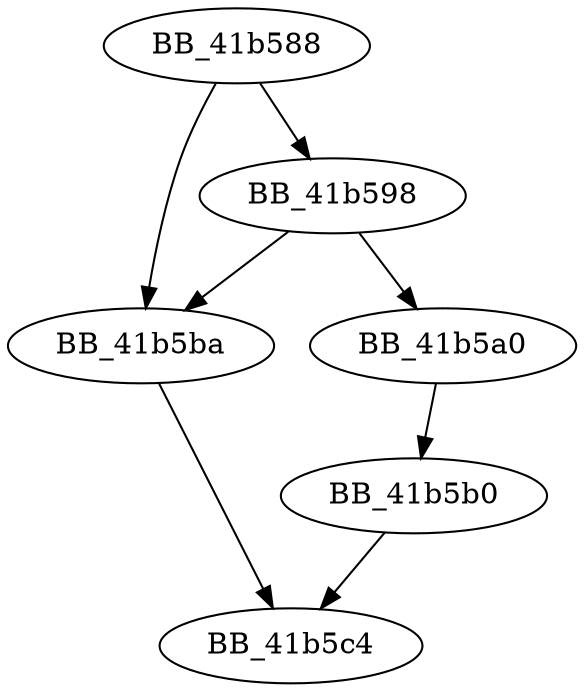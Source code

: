 DiGraph __lock_file{
BB_41b588->BB_41b598
BB_41b588->BB_41b5ba
BB_41b598->BB_41b5a0
BB_41b598->BB_41b5ba
BB_41b5a0->BB_41b5b0
BB_41b5b0->BB_41b5c4
BB_41b5ba->BB_41b5c4
}

